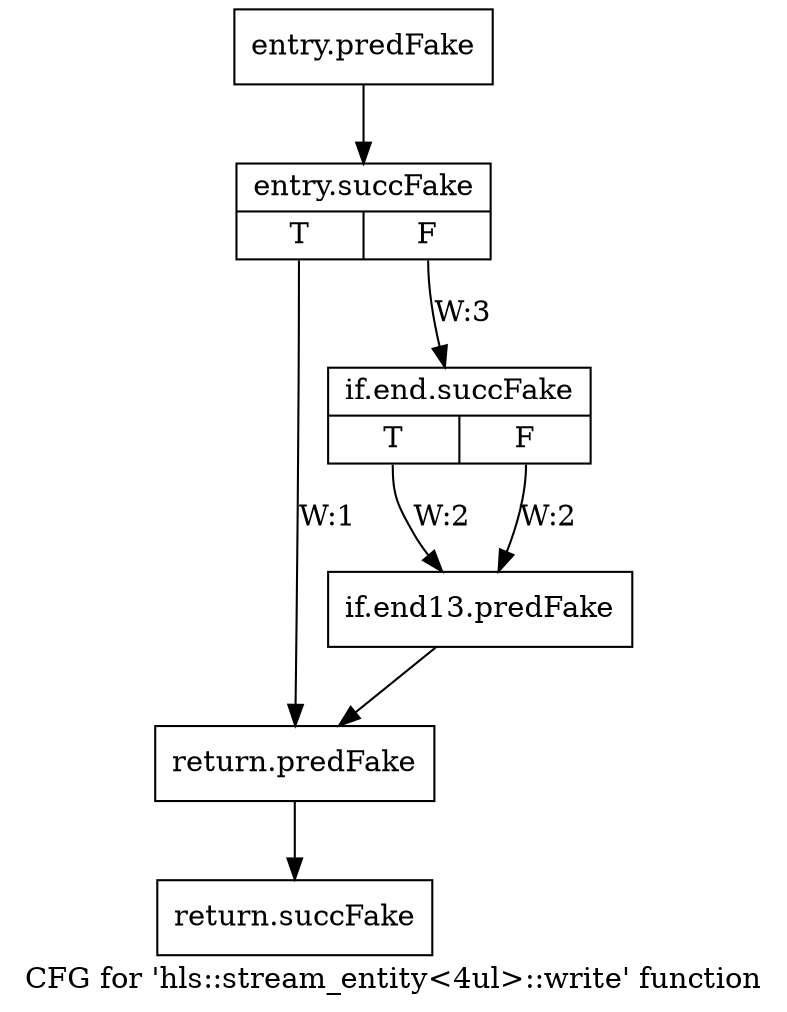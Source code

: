 digraph "CFG for 'hls::stream_entity\<4ul\>::write' function" {
	label="CFG for 'hls::stream_entity\<4ul\>::write' function";

	Node0x570a3e0 [shape=record,filename="",linenumber="",label="{entry.predFake}"];
	Node0x570a3e0 -> Node0x59074b0[ callList="" memoryops="" filename="/tools/Xilinx/Vitis_HLS/2023.1/include/hls_stream.h" execusionnum="2"];
	Node0x59074b0 [shape=record,filename="/tools/Xilinx/Vitis_HLS/2023.1/include/hls_stream.h",linenumber="229",label="{entry.succFake|{<s0>T|<s1>F}}"];
	Node0x59074b0:s0 -> Node0x570b140[label="W:1" callList="" memoryops="" filename="/tools/Xilinx/Vitis_HLS/2023.1/include/hls_stream.h" execusionnum="0"];
	Node0x59074b0:s1 -> Node0x5907620[label="W:3" callList="" memoryops="" filename="/tools/Xilinx/Vitis_HLS/2023.1/include/hls_stream.h" execusionnum="2"];
	Node0x5907620 [shape=record,filename="/tools/Xilinx/Vitis_HLS/2023.1/include/hls_stream.h",linenumber="245",label="{if.end.succFake|{<s0>T|<s1>F}}"];
	Node0x5907620:s0 -> Node0x570b0f0[label="W:2" callList="" memoryops="" filename="/tools/Xilinx/Vitis_HLS/2023.1/include/hls_stream.h" execusionnum="1"];
	Node0x5907620:s1 -> Node0x570b0f0[label="W:2"];
	Node0x570b0f0 [shape=record,filename="/tools/Xilinx/Vitis_HLS/2023.1/include/hls_stream.h",linenumber="248",label="{if.end13.predFake}"];
	Node0x570b0f0 -> Node0x570b140[ callList="" memoryops="" filename="/tools/Xilinx/Vitis_HLS/2023.1/include/hls_stream.h" execusionnum="2"];
	Node0x570b140 [shape=record,filename="/tools/Xilinx/Vitis_HLS/2023.1/include/hls_stream.h",linenumber="250",label="{return.predFake}"];
	Node0x570b140 -> Node0x5907890[ callList="" memoryops="" filename="/tools/Xilinx/Vitis_HLS/2023.1/include/hls_stream.h" execusionnum="2"];
	Node0x5907890 [shape=record,filename="/tools/Xilinx/Vitis_HLS/2023.1/include/hls_stream.h",linenumber="250",label="{return.succFake}"];
}
